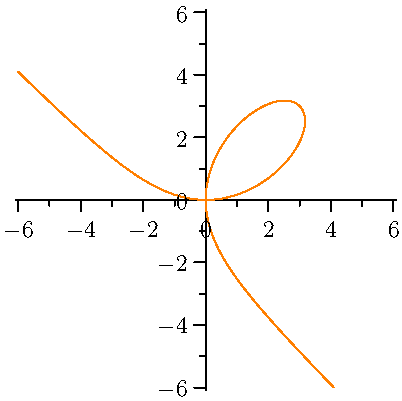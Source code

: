 import graph;
import contour;
size(0,200);

real[] c = {0};
real f(real x, real y) { return x^3 + y^3 - 6*x*y; }

dot((-6,-6),white);
dot((6,6),white);

draw(contour(f, (-6,-6), (6,6), c), orange);

xaxis(RightTicks);
yaxis(LeftTicks);

